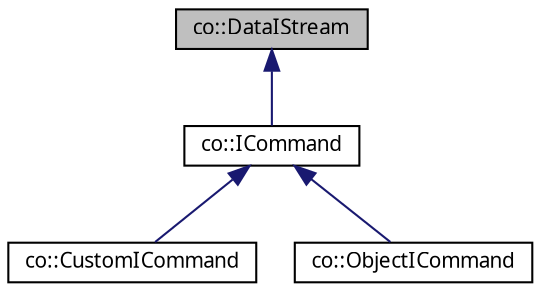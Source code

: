 digraph "co::DataIStream"
{
  edge [fontname="Sans",fontsize="10",labelfontname="Sans",labelfontsize="10"];
  node [fontname="Sans",fontsize="10",shape=record];
  Node1 [label="co::DataIStream",height=0.2,width=0.4,color="black", fillcolor="grey75", style="filled" fontcolor="black"];
  Node1 -> Node2 [dir="back",color="midnightblue",fontsize="10",style="solid",fontname="Sans"];
  Node2 [label="co::ICommand",height=0.2,width=0.4,color="black", fillcolor="white", style="filled",URL="$classco_1_1ICommand.html",tooltip="A class managing received commands. "];
  Node2 -> Node3 [dir="back",color="midnightblue",fontsize="10",style="solid",fontname="Sans"];
  Node3 [label="co::CustomICommand",height=0.2,width=0.4,color="black", fillcolor="white", style="filled",URL="$classco_1_1CustomICommand.html",tooltip="An input command specialization for custom commands. "];
  Node2 -> Node4 [dir="back",color="midnightblue",fontsize="10",style="solid",fontname="Sans"];
  Node4 [label="co::ObjectICommand",height=0.2,width=0.4,color="black", fillcolor="white", style="filled",URL="$classco_1_1ObjectICommand.html",tooltip="An input command specialization for objects. "];
}
